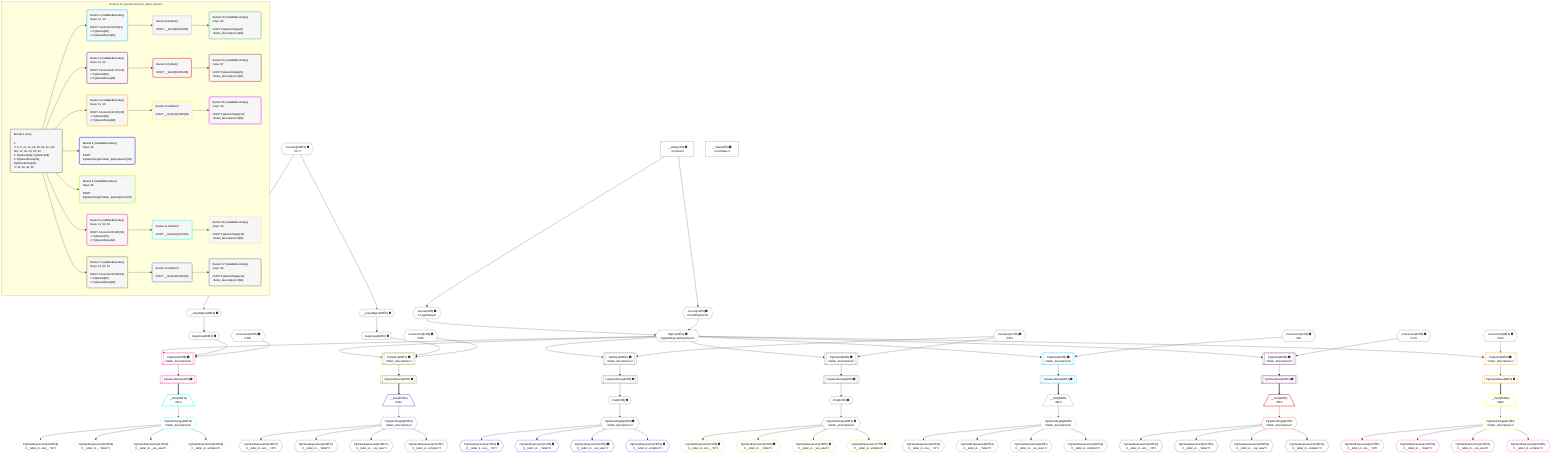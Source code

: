 %%{init: {'themeVariables': { 'fontSize': '12px'}}}%%
graph TD
    classDef path fill:#eee,stroke:#000,color:#000
    classDef plan fill:#fff,stroke-width:1px,color:#000
    classDef itemplan fill:#fff,stroke-width:2px,color:#000
    classDef unbatchedplan fill:#dff,stroke-width:1px,color:#000
    classDef sideeffectplan fill:#fcc,stroke-width:2px,color:#000
    classDef bucket fill:#f6f6f6,color:#000,stroke-width:2px,text-align:left

    subgraph "Buckets for queries/v4/enum_tables.queries"
    Bucket0("Bucket 0 (root)<br /><br />1: <br />ᐳ: 6, 9, 11, 14, 20, 26, 52, 61, 117, 118, 12, 46, 53, 55, 62<br />2: PgSelect[29], PgSelect[38]<br />3: PgSelectRows[34], PgSelectRows[43]<br />ᐳ: 33, 36, 42, 45"):::bucket
    Bucket1("Bucket 1 (nullableBoundary)<br />Deps: 12, 14<br /><br />ROOT Connectionᐸ8ᐳ[14]<br />1: PgSelect[64]<br />2: PgSelectRows[82]"):::bucket
    Bucket2("Bucket 2 (nullableBoundary)<br />Deps: 12, 20<br /><br />ROOT Connectionᐸ17ᐳ[20]<br />1: PgSelect[66]<br />2: PgSelectRows[85]"):::bucket
    Bucket3("Bucket 3 (nullableBoundary)<br />Deps: 12, 26<br /><br />ROOT Connectionᐸ23ᐳ[26]<br />1: PgSelect[68]<br />2: PgSelectRows[88]"):::bucket
    Bucket4("Bucket 4 (nullableBoundary)<br />Deps: 36<br /><br />ROOT PgSelectSingleᐸletter_descriptionsᐳ[36]"):::bucket
    Bucket5("Bucket 5 (nullableBoundary)<br />Deps: 45<br /><br />ROOT PgSelectSingleᐸletter_descriptionsᐳ[45]"):::bucket
    Bucket6("Bucket 6 (nullableBoundary)<br />Deps: 12, 53, 52<br /><br />ROOT Connectionᐸ49ᐳ[52]<br />1: PgSelect[78]<br />2: PgSelectRows[91]"):::bucket
    Bucket7("Bucket 7 (nullableBoundary)<br />Deps: 12, 62, 61<br /><br />ROOT Connectionᐸ58ᐳ[61]<br />1: PgSelect[80]<br />2: PgSelectRows[94]"):::bucket
    Bucket8("Bucket 8 (listItem)<br /><br />ROOT __Item{8}ᐸ82ᐳ[83]"):::bucket
    Bucket9("Bucket 9 (listItem)<br /><br />ROOT __Item{9}ᐸ85ᐳ[86]"):::bucket
    Bucket10("Bucket 10 (listItem)<br /><br />ROOT __Item{10}ᐸ88ᐳ[89]"):::bucket
    Bucket11("Bucket 11 (listItem)<br /><br />ROOT __Item{11}ᐸ91ᐳ[92]"):::bucket
    Bucket12("Bucket 12 (listItem)<br /><br />ROOT __Item{12}ᐸ94ᐳ[95]"):::bucket
    Bucket13("Bucket 13 (nullableBoundary)<br />Deps: 84<br /><br />ROOT PgSelectSingle{8}ᐸletter_descriptionsᐳ[84]"):::bucket
    Bucket14("Bucket 14 (nullableBoundary)<br />Deps: 87<br /><br />ROOT PgSelectSingle{9}ᐸletter_descriptionsᐳ[87]"):::bucket
    Bucket15("Bucket 15 (nullableBoundary)<br />Deps: 90<br /><br />ROOT PgSelectSingle{10}ᐸletter_descriptionsᐳ[90]"):::bucket
    Bucket16("Bucket 16 (nullableBoundary)<br />Deps: 93<br /><br />ROOT PgSelectSingle{11}ᐸletter_descriptionsᐳ[93]"):::bucket
    Bucket17("Bucket 17 (nullableBoundary)<br />Deps: 96<br /><br />ROOT PgSelectSingle{12}ᐸletter_descriptionsᐳ[96]"):::bucket
    end
    Bucket0 --> Bucket1 & Bucket2 & Bucket3 & Bucket4 & Bucket5 & Bucket6 & Bucket7
    Bucket1 --> Bucket8
    Bucket2 --> Bucket9
    Bucket3 --> Bucket10
    Bucket6 --> Bucket11
    Bucket7 --> Bucket12
    Bucket8 --> Bucket13
    Bucket9 --> Bucket14
    Bucket10 --> Bucket15
    Bucket11 --> Bucket16
    Bucket12 --> Bucket17

    %% plan dependencies
    Object12{{"Object[12∈0] ➊<br />ᐸ{pgSettings,withPgClient}ᐳ"}}:::plan
    Access9{{"Access[9∈0] ➊<br />ᐸ2.pgSettingsᐳ"}}:::plan
    Access11{{"Access[11∈0] ➊<br />ᐸ2.withPgClientᐳ"}}:::plan
    Access9 & Access11 --> Object12
    PgSelect29[["PgSelect[29∈0] ➊<br />ᐸletter_descriptionsᐳ"]]:::plan
    Constant117{{"Constant[117∈0] ➊<br />ᐸ'B'ᐳ"}}:::plan
    Object12 & Constant117 --> PgSelect29
    PgSelect38[["PgSelect[38∈0] ➊<br />ᐸletter_descriptionsᐳ"]]:::plan
    Object12 & Constant117 --> PgSelect38
    __InputObject46{{"__InputObject[46∈0] ➊"}}:::plan
    Constant118{{"Constant[118∈0] ➊<br />ᐸ'C'ᐳ"}}:::plan
    Constant118 --> __InputObject46
    __InputObject55{{"__InputObject[55∈0] ➊"}}:::plan
    Constant118 --> __InputObject55
    __Value2["__Value[2∈0] ➊<br />ᐸcontextᐳ"]:::plan
    __Value2 --> Access9
    __Value2 --> Access11
    First33{{"First[33∈0] ➊"}}:::plan
    PgSelectRows34[["PgSelectRows[34∈0] ➊"]]:::plan
    PgSelectRows34 --> First33
    PgSelect29 --> PgSelectRows34
    PgSelectSingle36{{"PgSelectSingle[36∈0] ➊<br />ᐸletter_descriptionsᐳ"}}:::plan
    First33 --> PgSelectSingle36
    First42{{"First[42∈0] ➊"}}:::plan
    PgSelectRows43[["PgSelectRows[43∈0] ➊"]]:::plan
    PgSelectRows43 --> First42
    PgSelect38 --> PgSelectRows43
    PgSelectSingle45{{"PgSelectSingle[45∈0] ➊<br />ᐸletter_descriptionsᐳ"}}:::plan
    First42 --> PgSelectSingle45
    ApplyInput53{{"ApplyInput[53∈0] ➊"}}:::plan
    __InputObject46 --> ApplyInput53
    ApplyInput62{{"ApplyInput[62∈0] ➊"}}:::plan
    __InputObject55 --> ApplyInput62
    __Value4["__Value[4∈0] ➊<br />ᐸrootValueᐳ"]:::plan
    Connection14{{"Connection[14∈0] ➊<br />ᐸ8ᐳ"}}:::plan
    Connection20{{"Connection[20∈0] ➊<br />ᐸ17ᐳ"}}:::plan
    Connection26{{"Connection[26∈0] ➊<br />ᐸ23ᐳ"}}:::plan
    Connection52{{"Connection[52∈0] ➊<br />ᐸ49ᐳ"}}:::plan
    Connection61{{"Connection[61∈0] ➊<br />ᐸ58ᐳ"}}:::plan
    PgSelect64[["PgSelect[64∈1] ➊<br />ᐸletter_descriptionsᐳ"]]:::plan
    Object12 & Connection14 --> PgSelect64
    PgSelectRows82[["PgSelectRows[82∈1] ➊"]]:::plan
    PgSelect64 --> PgSelectRows82
    __Item83[/"__Item[83∈8]<br />ᐸ82ᐳ"\]:::itemplan
    PgSelectRows82 ==> __Item83
    PgSelectSingle84{{"PgSelectSingle[84∈8]<br />ᐸletter_descriptionsᐳ"}}:::plan
    __Item83 --> PgSelectSingle84
    PgClassExpression97{{"PgClassExpression[97∈13]<br />ᐸ__letter_d...ons__.”id”ᐳ"}}:::plan
    PgSelectSingle84 --> PgClassExpression97
    PgClassExpression98{{"PgClassExpression[98∈13]<br />ᐸ__letter_d..._.”letter”ᐳ"}}:::plan
    PgSelectSingle84 --> PgClassExpression98
    PgClassExpression99{{"PgClassExpression[99∈13]<br />ᐸ__letter_d..._via_view”ᐳ"}}:::plan
    PgSelectSingle84 --> PgClassExpression99
    PgClassExpression100{{"PgClassExpression[100∈13]<br />ᐸ__letter_d...scription”ᐳ"}}:::plan
    PgSelectSingle84 --> PgClassExpression100
    PgSelect66[["PgSelect[66∈2] ➊<br />ᐸletter_descriptionsᐳ"]]:::plan
    Object12 & Connection20 --> PgSelect66
    PgSelectRows85[["PgSelectRows[85∈2] ➊"]]:::plan
    PgSelect66 --> PgSelectRows85
    __Item86[/"__Item[86∈9]<br />ᐸ85ᐳ"\]:::itemplan
    PgSelectRows85 ==> __Item86
    PgSelectSingle87{{"PgSelectSingle[87∈9]<br />ᐸletter_descriptionsᐳ"}}:::plan
    __Item86 --> PgSelectSingle87
    PgClassExpression101{{"PgClassExpression[101∈14]<br />ᐸ__letter_d...ons__.”id”ᐳ"}}:::plan
    PgSelectSingle87 --> PgClassExpression101
    PgClassExpression102{{"PgClassExpression[102∈14]<br />ᐸ__letter_d..._.”letter”ᐳ"}}:::plan
    PgSelectSingle87 --> PgClassExpression102
    PgClassExpression103{{"PgClassExpression[103∈14]<br />ᐸ__letter_d..._via_view”ᐳ"}}:::plan
    PgSelectSingle87 --> PgClassExpression103
    PgClassExpression104{{"PgClassExpression[104∈14]<br />ᐸ__letter_d...scription”ᐳ"}}:::plan
    PgSelectSingle87 --> PgClassExpression104
    PgSelect68[["PgSelect[68∈3] ➊<br />ᐸletter_descriptionsᐳ"]]:::plan
    Object12 & Connection26 --> PgSelect68
    PgSelectRows88[["PgSelectRows[88∈3] ➊"]]:::plan
    PgSelect68 --> PgSelectRows88
    __Item89[/"__Item[89∈10]<br />ᐸ88ᐳ"\]:::itemplan
    PgSelectRows88 ==> __Item89
    PgSelectSingle90{{"PgSelectSingle[90∈10]<br />ᐸletter_descriptionsᐳ"}}:::plan
    __Item89 --> PgSelectSingle90
    PgClassExpression105{{"PgClassExpression[105∈15]<br />ᐸ__letter_d...ons__.”id”ᐳ"}}:::plan
    PgSelectSingle90 --> PgClassExpression105
    PgClassExpression106{{"PgClassExpression[106∈15]<br />ᐸ__letter_d..._.”letter”ᐳ"}}:::plan
    PgSelectSingle90 --> PgClassExpression106
    PgClassExpression107{{"PgClassExpression[107∈15]<br />ᐸ__letter_d..._via_view”ᐳ"}}:::plan
    PgSelectSingle90 --> PgClassExpression107
    PgClassExpression108{{"PgClassExpression[108∈15]<br />ᐸ__letter_d...scription”ᐳ"}}:::plan
    PgSelectSingle90 --> PgClassExpression108
    PgClassExpression70{{"PgClassExpression[70∈4] ➊<br />ᐸ__letter_d...ons__.”id”ᐳ"}}:::plan
    PgSelectSingle36 --> PgClassExpression70
    PgClassExpression71{{"PgClassExpression[71∈4] ➊<br />ᐸ__letter_d..._.”letter”ᐳ"}}:::plan
    PgSelectSingle36 --> PgClassExpression71
    PgClassExpression72{{"PgClassExpression[72∈4] ➊<br />ᐸ__letter_d..._via_view”ᐳ"}}:::plan
    PgSelectSingle36 --> PgClassExpression72
    PgClassExpression73{{"PgClassExpression[73∈4] ➊<br />ᐸ__letter_d...scription”ᐳ"}}:::plan
    PgSelectSingle36 --> PgClassExpression73
    PgClassExpression74{{"PgClassExpression[74∈5] ➊<br />ᐸ__letter_d...ons__.”id”ᐳ"}}:::plan
    PgSelectSingle45 --> PgClassExpression74
    PgClassExpression75{{"PgClassExpression[75∈5] ➊<br />ᐸ__letter_d..._.”letter”ᐳ"}}:::plan
    PgSelectSingle45 --> PgClassExpression75
    PgClassExpression76{{"PgClassExpression[76∈5] ➊<br />ᐸ__letter_d..._via_view”ᐳ"}}:::plan
    PgSelectSingle45 --> PgClassExpression76
    PgClassExpression77{{"PgClassExpression[77∈5] ➊<br />ᐸ__letter_d...scription”ᐳ"}}:::plan
    PgSelectSingle45 --> PgClassExpression77
    PgSelect78[["PgSelect[78∈6] ➊<br />ᐸletter_descriptionsᐳ"]]:::plan
    Object12 & ApplyInput53 & Connection52 --> PgSelect78
    PgSelectRows91[["PgSelectRows[91∈6] ➊"]]:::plan
    PgSelect78 --> PgSelectRows91
    __Item92[/"__Item[92∈11]<br />ᐸ91ᐳ"\]:::itemplan
    PgSelectRows91 ==> __Item92
    PgSelectSingle93{{"PgSelectSingle[93∈11]<br />ᐸletter_descriptionsᐳ"}}:::plan
    __Item92 --> PgSelectSingle93
    PgClassExpression109{{"PgClassExpression[109∈16]<br />ᐸ__letter_d...ons__.”id”ᐳ"}}:::plan
    PgSelectSingle93 --> PgClassExpression109
    PgClassExpression110{{"PgClassExpression[110∈16]<br />ᐸ__letter_d..._.”letter”ᐳ"}}:::plan
    PgSelectSingle93 --> PgClassExpression110
    PgClassExpression111{{"PgClassExpression[111∈16]<br />ᐸ__letter_d..._via_view”ᐳ"}}:::plan
    PgSelectSingle93 --> PgClassExpression111
    PgClassExpression112{{"PgClassExpression[112∈16]<br />ᐸ__letter_d...scription”ᐳ"}}:::plan
    PgSelectSingle93 --> PgClassExpression112
    PgSelect80[["PgSelect[80∈7] ➊<br />ᐸletter_descriptionsᐳ"]]:::plan
    Object12 & ApplyInput62 & Connection61 --> PgSelect80
    PgSelectRows94[["PgSelectRows[94∈7] ➊"]]:::plan
    PgSelect80 --> PgSelectRows94
    __Item95[/"__Item[95∈12]<br />ᐸ94ᐳ"\]:::itemplan
    PgSelectRows94 ==> __Item95
    PgSelectSingle96{{"PgSelectSingle[96∈12]<br />ᐸletter_descriptionsᐳ"}}:::plan
    __Item95 --> PgSelectSingle96
    PgClassExpression113{{"PgClassExpression[113∈17]<br />ᐸ__letter_d...ons__.”id”ᐳ"}}:::plan
    PgSelectSingle96 --> PgClassExpression113
    PgClassExpression114{{"PgClassExpression[114∈17]<br />ᐸ__letter_d..._.”letter”ᐳ"}}:::plan
    PgSelectSingle96 --> PgClassExpression114
    PgClassExpression115{{"PgClassExpression[115∈17]<br />ᐸ__letter_d..._via_view”ᐳ"}}:::plan
    PgSelectSingle96 --> PgClassExpression115
    PgClassExpression116{{"PgClassExpression[116∈17]<br />ᐸ__letter_d...scription”ᐳ"}}:::plan
    PgSelectSingle96 --> PgClassExpression116

    %% define steps
    classDef bucket0 stroke:#696969
    class Bucket0,__Value2,__Value4,Access9,Access11,Object12,Connection14,Connection20,Connection26,PgSelect29,First33,PgSelectRows34,PgSelectSingle36,PgSelect38,First42,PgSelectRows43,PgSelectSingle45,__InputObject46,Connection52,ApplyInput53,__InputObject55,Connection61,ApplyInput62,Constant117,Constant118 bucket0
    classDef bucket1 stroke:#00bfff
    class Bucket1,PgSelect64,PgSelectRows82 bucket1
    classDef bucket2 stroke:#7f007f
    class Bucket2,PgSelect66,PgSelectRows85 bucket2
    classDef bucket3 stroke:#ffa500
    class Bucket3,PgSelect68,PgSelectRows88 bucket3
    classDef bucket4 stroke:#0000ff
    class Bucket4,PgClassExpression70,PgClassExpression71,PgClassExpression72,PgClassExpression73 bucket4
    classDef bucket5 stroke:#7fff00
    class Bucket5,PgClassExpression74,PgClassExpression75,PgClassExpression76,PgClassExpression77 bucket5
    classDef bucket6 stroke:#ff1493
    class Bucket6,PgSelect78,PgSelectRows91 bucket6
    classDef bucket7 stroke:#808000
    class Bucket7,PgSelect80,PgSelectRows94 bucket7
    classDef bucket8 stroke:#dda0dd
    class Bucket8,__Item83,PgSelectSingle84 bucket8
    classDef bucket9 stroke:#ff0000
    class Bucket9,__Item86,PgSelectSingle87 bucket9
    classDef bucket10 stroke:#ffff00
    class Bucket10,__Item89,PgSelectSingle90 bucket10
    classDef bucket11 stroke:#00ffff
    class Bucket11,__Item92,PgSelectSingle93 bucket11
    classDef bucket12 stroke:#4169e1
    class Bucket12,__Item95,PgSelectSingle96 bucket12
    classDef bucket13 stroke:#3cb371
    class Bucket13,PgClassExpression97,PgClassExpression98,PgClassExpression99,PgClassExpression100 bucket13
    classDef bucket14 stroke:#a52a2a
    class Bucket14,PgClassExpression101,PgClassExpression102,PgClassExpression103,PgClassExpression104 bucket14
    classDef bucket15 stroke:#ff00ff
    class Bucket15,PgClassExpression105,PgClassExpression106,PgClassExpression107,PgClassExpression108 bucket15
    classDef bucket16 stroke:#f5deb3
    class Bucket16,PgClassExpression109,PgClassExpression110,PgClassExpression111,PgClassExpression112 bucket16
    classDef bucket17 stroke:#696969
    class Bucket17,PgClassExpression113,PgClassExpression114,PgClassExpression115,PgClassExpression116 bucket17
